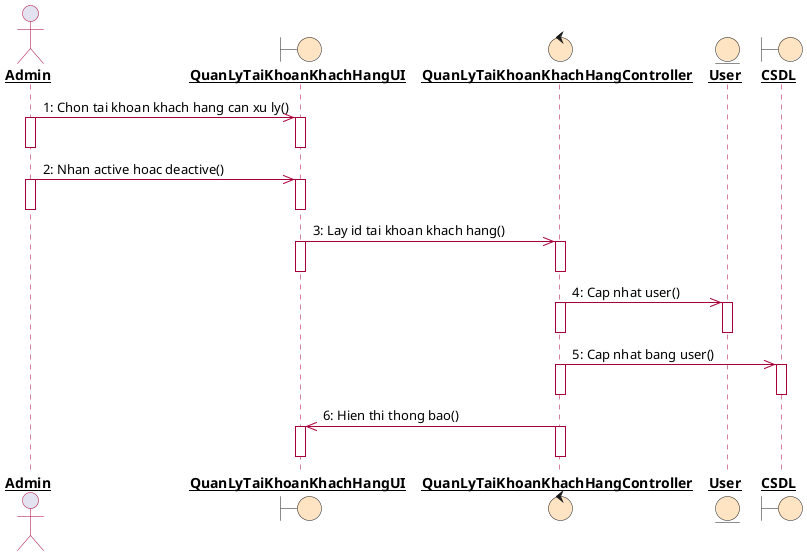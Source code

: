 @startuml

skinparam sequence {

LifeLineBorderColor #A80036

}


skinparam {
Participant underline
ArrowColor  #A80036

ActorBorderColor #A80036
ActorFontStyle bold


BoundaryFontStyle bold
BoundaryBackgroundColor #Bisque

ControlFontStyle bold
ControlBackgroundColor #Bisque

ControlFontStyle bold
ControlBackgroundColor #Bisque

EntityFontStyle bold
EntityBackgroundColor #Bisque
}


actor Admin 
boundary    QuanLyTaiKhoanKhachHangUI
control     QuanLyTaiKhoanKhachHangController
entity      User
boundary    CSDL


'Admin ->> QuanLyTaiKhoanNhanVienUI : 1: Chon san pham can cap nhat()
'activate Admin
'activate QuanLyTaiKhoanNhanVienUI
'deactivate Admin
'deactivate QuanLyTaiKhoanNhanVienUI

Admin ->> QuanLyTaiKhoanKhachHangUI : 1: Chon tai khoan khach hang can xu ly()
activate Admin
activate QuanLyTaiKhoanKhachHangUI
deactivate Admin
deactivate QuanLyTaiKhoanKhachHangUI

'QuanLyTaiKhoanNhanVienUI ->> QuanLyTaiKhoanNhanVienUI  : 2: Nhan active hoac deactive()
'activate QuanLyTaiKhoanNhanVienUI
'deactivate QuanLyTaiKhoanNhanVienUI



Admin ->> QuanLyTaiKhoanKhachHangUI  : 2: Nhan active hoac deactive()
activate Admin
activate QuanLyTaiKhoanKhachHangUI
deactivate Admin
deactivate QuanLyTaiKhoanKhachHangUI

'Admin ->> QuanLyTaiKhoanNhanVienUI  : 4: Nhan nut them nhan vien()
'activate Admin
'activate QuanLyTaiKhoanNhanVienUI
'deactivate Admin
'deactivate QuanLyTaiKhoanNhanVienUI

QuanLyTaiKhoanKhachHangUI ->> QuanLyTaiKhoanKhachHangController  : 3: Lay id tai khoan khach hang()
activate QuanLyTaiKhoanKhachHangUI
activate QuanLyTaiKhoanKhachHangController
deactivate QuanLyTaiKhoanKhachHangUI
deactivate QuanLyTaiKhoanKhachHangController

User <<- QuanLyTaiKhoanKhachHangController : 4: Cap nhat user()
activate QuanLyTaiKhoanKhachHangController
activate User
deactivate QuanLyTaiKhoanKhachHangController
deactivate User

QuanLyTaiKhoanKhachHangController ->> CSDL : 5: Cap nhat bang user()
activate QuanLyTaiKhoanKhachHangController
activate CSDL
deactivate QuanLyTaiKhoanKhachHangController
deactivate CSDL


QuanLyTaiKhoanKhachHangController ->> QuanLyTaiKhoanKhachHangUI : 6: Hien thi thong bao()
activate QuanLyTaiKhoanKhachHangController
activate QuanLyTaiKhoanKhachHangUI
deactivate QuanLyTaiKhoanKhachHangController
deactivate QuanLyTaiKhoanKhachHangUI



@enduml
